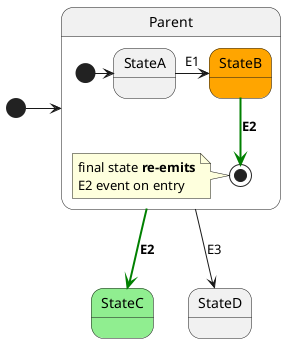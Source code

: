 @startuml

[*] -> Parent
Parent -[bold,#Green]-> StateC #LightGreen: **E2**
Parent --> StateD: E3

state Parent {
    state Final1 <<end>>

    [*] -> StateA
    StateA -> StateB #Orange: E1
    StateB -[bold,#Green]-> Final1: **E2**
    note left of Final1
        final state **re-emits**
        E2 event on entry
    end note
}

@enduml
